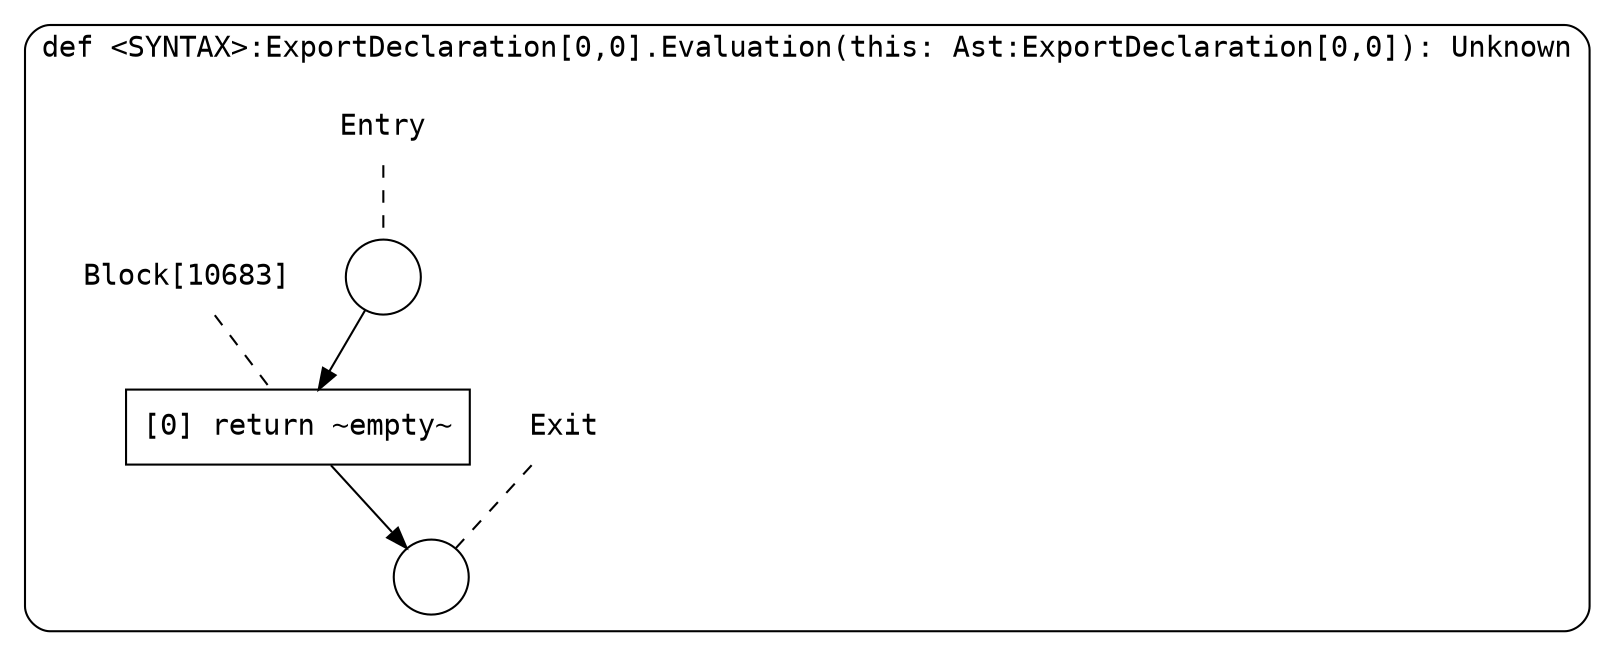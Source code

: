digraph {
  graph [fontname = "Consolas"]
  node [fontname = "Consolas"]
  edge [fontname = "Consolas"]
  subgraph cluster1975 {
    label = "def <SYNTAX>:ExportDeclaration[0,0].Evaluation(this: Ast:ExportDeclaration[0,0]): Unknown"
    style = rounded
    cluster1975_entry_name [shape=none, label=<<font color="black">Entry</font>>]
    cluster1975_entry_name -> cluster1975_entry [arrowhead=none, color="black", style=dashed]
    cluster1975_entry [shape=circle label=" " color="black" fillcolor="white" style=filled]
    cluster1975_entry -> node10683 [color="black"]
    cluster1975_exit_name [shape=none, label=<<font color="black">Exit</font>>]
    cluster1975_exit_name -> cluster1975_exit [arrowhead=none, color="black", style=dashed]
    cluster1975_exit [shape=circle label=" " color="black" fillcolor="white" style=filled]
    node10683_name [shape=none, label=<<font color="black">Block[10683]</font>>]
    node10683_name -> node10683 [arrowhead=none, color="black", style=dashed]
    node10683 [shape=box, label=<<font color="black">[0] return ~empty~<BR ALIGN="LEFT"/></font>> color="black" fillcolor="white", style=filled]
    node10683 -> cluster1975_exit [color="black"]
  }
}